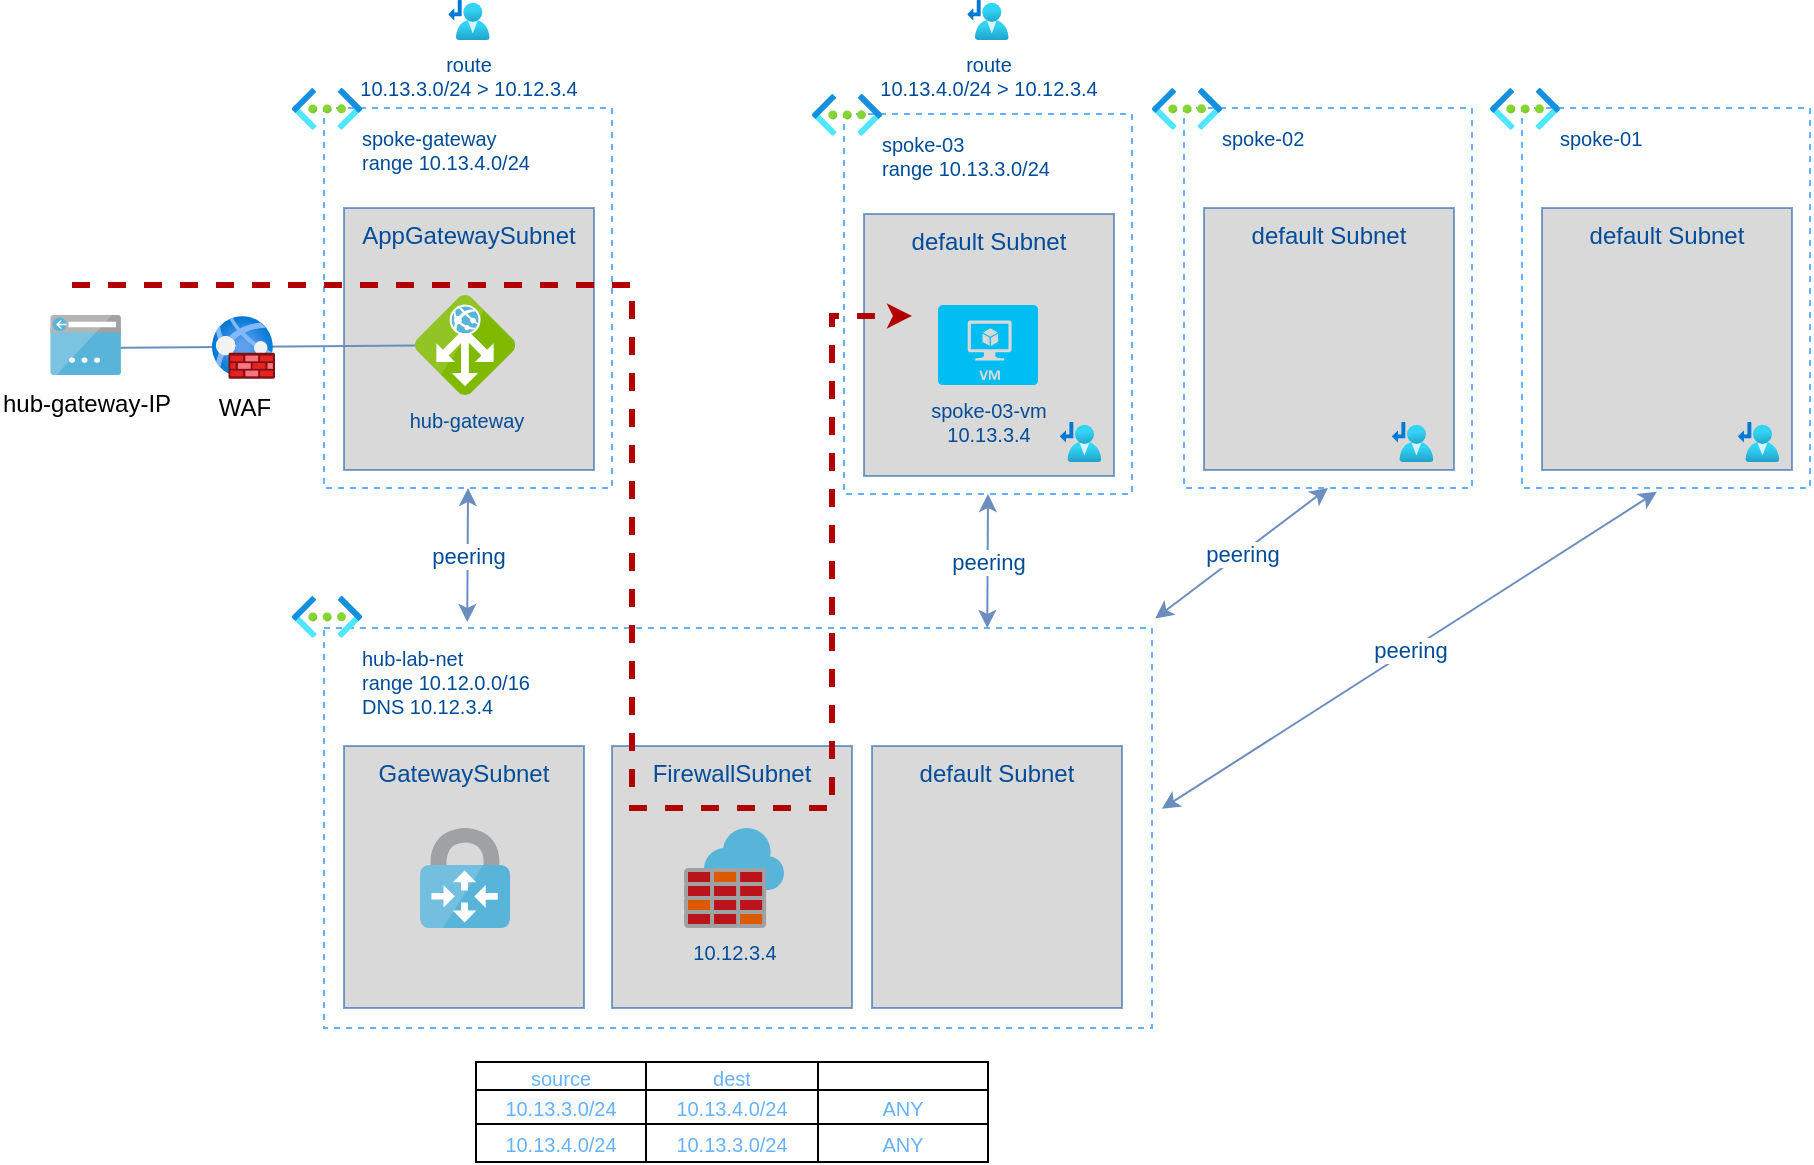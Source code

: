 <mxfile version="18.0.1" type="device"><diagram id="Q1Dzh-50pyC3wqeGpzL1" name="Page-1"><mxGraphModel dx="1146" dy="839" grid="1" gridSize="10" guides="1" tooltips="1" connect="1" arrows="1" fold="1" page="1" pageScale="1" pageWidth="827" pageHeight="1169" math="0" shadow="0"><root><mxCell id="0"/><mxCell id="1" parent="0"/><mxCell id="knR8GuFFRASQQtEmRwQT-7" value="hub-lab-net&lt;br style=&quot;font-size: 10px&quot;&gt;range 10.12.0.0/16&lt;br style=&quot;font-size: 10px&quot;&gt;DNS 10.12.3.4" style="rounded=0;whiteSpace=wrap;html=1;fillColor=none;dashed=1;align=left;verticalAlign=top;strokeColor=#66B2FF;fontColor=#004C99;spacingTop=3;spacingLeft=17;fontSize=10;" parent="1" vertex="1"><mxGeometry x="256" y="590" width="414" height="200" as="geometry"/></mxCell><mxCell id="knR8GuFFRASQQtEmRwQT-8" value="GatewaySubnet" style="rounded=0;whiteSpace=wrap;html=1;fontColor=#004C99;strokeColor=#004C99;fillColor=#B3B3B3;opacity=50;verticalAlign=top;" parent="1" vertex="1"><mxGeometry x="266" y="649" width="120" height="131" as="geometry"/></mxCell><mxCell id="knR8GuFFRASQQtEmRwQT-9" value="" style="aspect=fixed;html=1;points=[];align=center;image;fontSize=12;image=img/lib/azure2/networking/Virtual_Networks.svg;dashed=1;labelBackgroundColor=none;fontColor=#333333;strokeColor=#66B2FF;fillColor=#B3B3B3;" parent="1" vertex="1"><mxGeometry x="240" y="574" width="35" height="20.9" as="geometry"/></mxCell><mxCell id="knR8GuFFRASQQtEmRwQT-10" value="" style="sketch=0;aspect=fixed;html=1;points=[];align=center;image;fontSize=12;image=img/lib/mscae/VPN_Gateway.svg;" parent="1" vertex="1"><mxGeometry x="304" y="690" width="45" height="50" as="geometry"/></mxCell><mxCell id="knR8GuFFRASQQtEmRwQT-11" value="spoke-gateway&lt;br style=&quot;font-size: 10px&quot;&gt;range 10.13.4.0/24&lt;br&gt;" style="rounded=0;whiteSpace=wrap;html=1;fillColor=none;dashed=1;align=left;verticalAlign=top;strokeColor=#66B2FF;fontColor=#004C99;spacingTop=3;spacingLeft=17;fontSize=10;" parent="1" vertex="1"><mxGeometry x="256" y="330" width="144" height="190" as="geometry"/></mxCell><mxCell id="knR8GuFFRASQQtEmRwQT-12" value="AppGatewaySubnet" style="rounded=0;whiteSpace=wrap;html=1;fontColor=#004C99;strokeColor=#004C99;fillColor=#B3B3B3;opacity=50;verticalAlign=top;" parent="1" vertex="1"><mxGeometry x="266" y="380" width="125" height="131" as="geometry"/></mxCell><mxCell id="knR8GuFFRASQQtEmRwQT-13" value="" style="aspect=fixed;html=1;points=[];align=center;image;fontSize=12;image=img/lib/azure2/networking/Virtual_Networks.svg;dashed=1;labelBackgroundColor=none;fontColor=#333333;strokeColor=#66B2FF;fillColor=#B3B3B3;" parent="1" vertex="1"><mxGeometry x="240" y="320" width="35" height="20.9" as="geometry"/></mxCell><mxCell id="knR8GuFFRASQQtEmRwQT-14" value="FirewallSubnet" style="rounded=0;whiteSpace=wrap;html=1;fontColor=#004C99;strokeColor=#004C99;fillColor=#B3B3B3;opacity=50;verticalAlign=top;" parent="1" vertex="1"><mxGeometry x="400" y="649" width="120" height="131" as="geometry"/></mxCell><mxCell id="knR8GuFFRASQQtEmRwQT-15" value="10.12.3.4" style="sketch=0;aspect=fixed;html=1;points=[];align=center;image;fontSize=10;image=img/lib/mscae/Azure_Firewall.svg;fontColor=#004C99;labelBackgroundColor=none;" parent="1" vertex="1"><mxGeometry x="436" y="690" width="50" height="50" as="geometry"/></mxCell><mxCell id="knR8GuFFRASQQtEmRwQT-16" value="peering" style="endArrow=classic;startArrow=classic;html=1;rounded=0;fontColor=#004C99;strokeColor=#6c8ebf;fillColor=#dae8fc;entryX=0.5;entryY=1;entryDx=0;entryDy=0;exitX=0.173;exitY=-0.015;exitDx=0;exitDy=0;exitPerimeter=0;" parent="1" source="knR8GuFFRASQQtEmRwQT-7" target="knR8GuFFRASQQtEmRwQT-11" edge="1"><mxGeometry width="50" height="50" relative="1" as="geometry"><mxPoint x="328" y="580" as="sourcePoint"/><mxPoint x="330" y="570" as="targetPoint"/></mxGeometry></mxCell><mxCell id="knR8GuFFRASQQtEmRwQT-17" value="default Subnet&lt;br&gt;" style="rounded=0;whiteSpace=wrap;html=1;fontColor=#004C99;strokeColor=#004C99;fillColor=#B3B3B3;opacity=50;verticalAlign=top;" parent="1" vertex="1"><mxGeometry x="530" y="649" width="125" height="131" as="geometry"/></mxCell><mxCell id="knR8GuFFRASQQtEmRwQT-32" value="spoke-03&lt;br style=&quot;font-size: 10px&quot;&gt;range 10.13.3.0/24&lt;br&gt;" style="rounded=0;whiteSpace=wrap;html=1;fillColor=none;dashed=1;align=left;verticalAlign=top;strokeColor=#66B2FF;fontColor=#004C99;spacingTop=3;spacingLeft=17;fontSize=10;" parent="1" vertex="1"><mxGeometry x="516" y="333" width="144" height="190" as="geometry"/></mxCell><mxCell id="knR8GuFFRASQQtEmRwQT-33" value="default Subnet&lt;br&gt;" style="rounded=0;whiteSpace=wrap;html=1;fontColor=#004C99;strokeColor=#004C99;fillColor=#B3B3B3;opacity=50;verticalAlign=top;" parent="1" vertex="1"><mxGeometry x="526" y="383" width="125" height="131" as="geometry"/></mxCell><mxCell id="knR8GuFFRASQQtEmRwQT-34" value="" style="aspect=fixed;html=1;points=[];align=center;image;fontSize=12;image=img/lib/azure2/networking/Virtual_Networks.svg;dashed=1;labelBackgroundColor=none;fontColor=#333333;strokeColor=#66B2FF;fillColor=#B3B3B3;" parent="1" vertex="1"><mxGeometry x="500" y="323" width="35" height="20.9" as="geometry"/></mxCell><mxCell id="knR8GuFFRASQQtEmRwQT-35" value="peering" style="endArrow=classic;startArrow=classic;html=1;rounded=0;fontColor=#004C99;strokeColor=#6c8ebf;fillColor=#dae8fc;entryX=0.5;entryY=1;entryDx=0;entryDy=0;exitX=0.173;exitY=-0.015;exitDx=0;exitDy=0;exitPerimeter=0;" parent="1" target="knR8GuFFRASQQtEmRwQT-32" edge="1"><mxGeometry width="50" height="50" relative="1" as="geometry"><mxPoint x="587.622" y="590" as="sourcePoint"/><mxPoint x="590" y="573" as="targetPoint"/></mxGeometry></mxCell><mxCell id="knR8GuFFRASQQtEmRwQT-36" value="spoke-03-vm&lt;br style=&quot;font-size: 10px&quot;&gt;10.13.3.4" style="verticalLabelPosition=bottom;html=1;verticalAlign=top;align=center;strokeColor=none;fillColor=#00BEF2;shape=mxgraph.azure.virtual_machine;fontColor=#004C99;labelBackgroundColor=none;fontSize=10;" parent="1" vertex="1"><mxGeometry x="563" y="428.5" width="50" height="40" as="geometry"/></mxCell><mxCell id="knR8GuFFRASQQtEmRwQT-37" value="hub-gateway" style="sketch=0;aspect=fixed;html=1;points=[];align=center;image;fontSize=10;image=img/lib/mscae/Application_Gateway.svg;fontColor=#004C99;labelBackgroundColor=none;" parent="1" vertex="1"><mxGeometry x="301.5" y="423.5" width="50" height="50" as="geometry"/></mxCell><mxCell id="knR8GuFFRASQQtEmRwQT-40" value="" style="endArrow=none;startArrow=none;html=1;rounded=0;fontColor=#004C99;strokeColor=#6c8ebf;fillColor=#dae8fc;startFill=0;endFill=0;entryX=0.588;entryY=0.55;entryDx=0;entryDy=0;entryPerimeter=0;" parent="1" source="knR8GuFFRASQQtEmRwQT-37" target="knR8GuFFRASQQtEmRwQT-39" edge="1"><mxGeometry width="50" height="50" relative="1" as="geometry"><mxPoint x="337.622" y="597" as="sourcePoint"/><mxPoint x="160" y="450" as="targetPoint"/></mxGeometry></mxCell><mxCell id="knR8GuFFRASQQtEmRwQT-38" value="WAF" style="aspect=fixed;html=1;points=[];align=center;image;fontSize=12;image=img/lib/azure2/networking/Web_Application_Firewall_Policies_WAF.svg;" parent="1" vertex="1"><mxGeometry x="200" y="434" width="31.5" height="31.5" as="geometry"/></mxCell><mxCell id="knR8GuFFRASQQtEmRwQT-39" value="hub-gateway-IP" style="sketch=0;aspect=fixed;html=1;points=[];align=center;image;fontSize=12;image=img/lib/mscae/App_Service_IPAddress.svg;" parent="1" vertex="1"><mxGeometry x="119" y="433.5" width="35.71" height="30" as="geometry"/></mxCell><mxCell id="knR8GuFFRASQQtEmRwQT-41" value="spoke-02" style="rounded=0;whiteSpace=wrap;html=1;fillColor=none;dashed=1;align=left;verticalAlign=top;strokeColor=#66B2FF;fontColor=#004C99;spacingTop=3;spacingLeft=17;fontSize=10;" parent="1" vertex="1"><mxGeometry x="686" y="330" width="144" height="190" as="geometry"/></mxCell><mxCell id="knR8GuFFRASQQtEmRwQT-42" value="default Subnet&lt;br&gt;" style="rounded=0;whiteSpace=wrap;html=1;fontColor=#004C99;strokeColor=#004C99;fillColor=#B3B3B3;opacity=50;verticalAlign=top;" parent="1" vertex="1"><mxGeometry x="696" y="380" width="125" height="131" as="geometry"/></mxCell><mxCell id="knR8GuFFRASQQtEmRwQT-43" value="" style="aspect=fixed;html=1;points=[];align=center;image;fontSize=12;image=img/lib/azure2/networking/Virtual_Networks.svg;dashed=1;labelBackgroundColor=none;fontColor=#333333;strokeColor=#66B2FF;fillColor=#B3B3B3;" parent="1" vertex="1"><mxGeometry x="670" y="320" width="35" height="20.9" as="geometry"/></mxCell><mxCell id="knR8GuFFRASQQtEmRwQT-45" value="spoke-01" style="rounded=0;whiteSpace=wrap;html=1;fillColor=none;dashed=1;align=left;verticalAlign=top;strokeColor=#66B2FF;fontColor=#004C99;spacingTop=3;spacingLeft=17;fontSize=10;" parent="1" vertex="1"><mxGeometry x="855" y="330" width="144" height="190" as="geometry"/></mxCell><mxCell id="knR8GuFFRASQQtEmRwQT-46" value="default Subnet&lt;br&gt;" style="rounded=0;whiteSpace=wrap;html=1;fontColor=#004C99;strokeColor=#004C99;fillColor=#B3B3B3;opacity=50;verticalAlign=top;" parent="1" vertex="1"><mxGeometry x="865" y="380" width="125" height="131" as="geometry"/></mxCell><mxCell id="knR8GuFFRASQQtEmRwQT-47" value="" style="aspect=fixed;html=1;points=[];align=center;image;fontSize=12;image=img/lib/azure2/networking/Virtual_Networks.svg;dashed=1;labelBackgroundColor=none;fontColor=#333333;strokeColor=#66B2FF;fillColor=#B3B3B3;" parent="1" vertex="1"><mxGeometry x="839" y="320" width="35" height="20.9" as="geometry"/></mxCell><mxCell id="knR8GuFFRASQQtEmRwQT-48" value="peering" style="endArrow=classic;startArrow=classic;html=1;rounded=0;fontColor=#004C99;strokeColor=#6c8ebf;fillColor=#dae8fc;entryX=0.5;entryY=1;entryDx=0;entryDy=0;exitX=1.004;exitY=-0.024;exitDx=0;exitDy=0;exitPerimeter=0;" parent="1" source="knR8GuFFRASQQtEmRwQT-7" target="knR8GuFFRASQQtEmRwQT-41" edge="1"><mxGeometry width="50" height="50" relative="1" as="geometry"><mxPoint x="597.622" y="600" as="sourcePoint"/><mxPoint x="598" y="533" as="targetPoint"/></mxGeometry></mxCell><mxCell id="knR8GuFFRASQQtEmRwQT-49" value="peering" style="endArrow=classic;startArrow=classic;html=1;rounded=0;fontColor=#004C99;strokeColor=#6c8ebf;fillColor=#dae8fc;entryX=0.468;entryY=1.01;entryDx=0;entryDy=0;exitX=1.012;exitY=0.452;exitDx=0;exitDy=0;exitPerimeter=0;entryPerimeter=0;" parent="1" source="knR8GuFFRASQQtEmRwQT-7" target="knR8GuFFRASQQtEmRwQT-45" edge="1"><mxGeometry width="50" height="50" relative="1" as="geometry"><mxPoint x="681.656" y="595.2" as="sourcePoint"/><mxPoint x="768" y="530" as="targetPoint"/></mxGeometry></mxCell><mxCell id="pbMfF0r7yPU0_Td_MW9V-3" value="" style="endArrow=classic;html=1;rounded=0;edgeStyle=orthogonalEdgeStyle;entryX=0.192;entryY=0.389;entryDx=0;entryDy=0;entryPerimeter=0;fillColor=#e51400;strokeColor=#B20000;strokeWidth=3;endFill=1;endSize=3;startSize=3;dashed=1;" parent="1" target="knR8GuFFRASQQtEmRwQT-33" edge="1"><mxGeometry width="50" height="50" relative="1" as="geometry"><mxPoint x="130" y="418.5" as="sourcePoint"/><mxPoint x="470" y="380" as="targetPoint"/><Array as="points"><mxPoint x="410" y="419"/><mxPoint x="410" y="680"/><mxPoint x="510" y="680"/><mxPoint x="510" y="434"/></Array></mxGeometry></mxCell><mxCell id="qVEo6kFyEPZStXrohPYQ-1" value="route &lt;br style=&quot;font-size: 10px;&quot;&gt;10.13.3.0/24 &amp;gt; 10.12.3.4" style="aspect=fixed;html=1;points=[];align=center;image;fontSize=10;image=img/lib/azure2/networking/Route_Tables.svg;fontColor=#004C99;" vertex="1" parent="1"><mxGeometry x="318.17" y="276" width="20.65" height="20" as="geometry"/></mxCell><mxCell id="qVEo6kFyEPZStXrohPYQ-2" value="" style="aspect=fixed;html=1;points=[];align=center;image;fontSize=12;image=img/lib/azure2/networking/Route_Tables.svg;" vertex="1" parent="1"><mxGeometry x="624" y="487" width="20.65" height="20" as="geometry"/></mxCell><mxCell id="qVEo6kFyEPZStXrohPYQ-3" value="" style="aspect=fixed;html=1;points=[];align=center;image;fontSize=12;image=img/lib/azure2/networking/Route_Tables.svg;" vertex="1" parent="1"><mxGeometry x="790" y="487" width="20.65" height="20" as="geometry"/></mxCell><mxCell id="qVEo6kFyEPZStXrohPYQ-4" value="" style="aspect=fixed;html=1;points=[];align=center;image;fontSize=12;image=img/lib/azure2/networking/Route_Tables.svg;" vertex="1" parent="1"><mxGeometry x="963" y="487" width="20.65" height="20" as="geometry"/></mxCell><mxCell id="qVEo6kFyEPZStXrohPYQ-5" value="route &lt;br style=&quot;font-size: 10px;&quot;&gt;10.13.4.0/24 &amp;gt; 10.12.3.4" style="aspect=fixed;html=1;points=[];align=center;image;fontSize=10;image=img/lib/azure2/networking/Route_Tables.svg;fontColor=#004C99;" vertex="1" parent="1"><mxGeometry x="577.67" y="276" width="20.65" height="20" as="geometry"/></mxCell><mxCell id="qVEo6kFyEPZStXrohPYQ-7" value="" style="shape=table;html=1;whiteSpace=wrap;startSize=0;container=1;collapsible=0;childLayout=tableLayout;labelBackgroundColor=none;fontSize=10;fontColor=#004C99;" vertex="1" parent="1"><mxGeometry x="332" y="807" width="256" height="50" as="geometry"/></mxCell><mxCell id="qVEo6kFyEPZStXrohPYQ-8" value="" style="shape=tableRow;horizontal=0;startSize=0;swimlaneHead=0;swimlaneBody=0;top=0;left=0;bottom=0;right=0;collapsible=0;dropTarget=0;fillColor=none;points=[[0,0.5],[1,0.5]];portConstraint=eastwest;labelBackgroundColor=none;fontSize=10;fontColor=#66B2FF;" vertex="1" parent="qVEo6kFyEPZStXrohPYQ-7"><mxGeometry width="256" height="14" as="geometry"/></mxCell><mxCell id="qVEo6kFyEPZStXrohPYQ-9" value="source" style="shape=partialRectangle;html=1;whiteSpace=wrap;connectable=0;fillColor=none;top=0;left=0;bottom=0;right=0;overflow=hidden;labelBackgroundColor=none;fontSize=10;fontColor=#66B2FF;" vertex="1" parent="qVEo6kFyEPZStXrohPYQ-8"><mxGeometry width="85" height="14" as="geometry"><mxRectangle width="85" height="14" as="alternateBounds"/></mxGeometry></mxCell><mxCell id="qVEo6kFyEPZStXrohPYQ-10" value="dest" style="shape=partialRectangle;html=1;whiteSpace=wrap;connectable=0;fillColor=none;top=0;left=0;bottom=0;right=0;overflow=hidden;labelBackgroundColor=none;fontSize=10;fontColor=#66B2FF;" vertex="1" parent="qVEo6kFyEPZStXrohPYQ-8"><mxGeometry x="85" width="86" height="14" as="geometry"><mxRectangle width="86" height="14" as="alternateBounds"/></mxGeometry></mxCell><mxCell id="qVEo6kFyEPZStXrohPYQ-11" value="" style="shape=partialRectangle;html=1;whiteSpace=wrap;connectable=0;fillColor=none;top=0;left=0;bottom=0;right=0;overflow=hidden;labelBackgroundColor=none;fontSize=10;fontColor=#66B2FF;" vertex="1" parent="qVEo6kFyEPZStXrohPYQ-8"><mxGeometry x="171" width="85" height="14" as="geometry"><mxRectangle width="85" height="14" as="alternateBounds"/></mxGeometry></mxCell><mxCell id="qVEo6kFyEPZStXrohPYQ-12" value="" style="shape=tableRow;horizontal=0;startSize=0;swimlaneHead=0;swimlaneBody=0;top=0;left=0;bottom=0;right=0;collapsible=0;dropTarget=0;fillColor=none;points=[[0,0.5],[1,0.5]];portConstraint=eastwest;labelBackgroundColor=none;fontSize=10;fontColor=#66B2FF;" vertex="1" parent="qVEo6kFyEPZStXrohPYQ-7"><mxGeometry y="14" width="256" height="17" as="geometry"/></mxCell><mxCell id="qVEo6kFyEPZStXrohPYQ-13" value="&lt;span style=&quot;color: rgb(102 , 178 , 255) ; font-family: &amp;quot;helvetica&amp;quot; ; font-size: 10px ; font-style: normal ; font-weight: 400 ; letter-spacing: normal ; text-align: center ; text-indent: 0px ; text-transform: none ; word-spacing: 0px ; background-color: rgb(248 , 249 , 250) ; display: inline ; float: none&quot;&gt;10.13.3.0/24&lt;/span&gt;" style="shape=partialRectangle;html=1;whiteSpace=wrap;connectable=0;fillColor=none;top=0;left=0;bottom=0;right=0;overflow=hidden;labelBackgroundColor=none;fontSize=10;fontColor=#66B2FF;" vertex="1" parent="qVEo6kFyEPZStXrohPYQ-12"><mxGeometry width="85" height="17" as="geometry"><mxRectangle width="85" height="17" as="alternateBounds"/></mxGeometry></mxCell><mxCell id="qVEo6kFyEPZStXrohPYQ-14" value="&lt;span&gt;10.13.4.0/24&lt;/span&gt;" style="shape=partialRectangle;html=1;whiteSpace=wrap;connectable=0;fillColor=none;top=0;left=0;bottom=0;right=0;overflow=hidden;labelBackgroundColor=none;fontSize=10;fontColor=#66B2FF;" vertex="1" parent="qVEo6kFyEPZStXrohPYQ-12"><mxGeometry x="85" width="86" height="17" as="geometry"><mxRectangle width="86" height="17" as="alternateBounds"/></mxGeometry></mxCell><mxCell id="qVEo6kFyEPZStXrohPYQ-15" value="ANY" style="shape=partialRectangle;html=1;whiteSpace=wrap;connectable=0;fillColor=none;top=0;left=0;bottom=0;right=0;overflow=hidden;labelBackgroundColor=none;fontSize=10;fontColor=#66B2FF;" vertex="1" parent="qVEo6kFyEPZStXrohPYQ-12"><mxGeometry x="171" width="85" height="17" as="geometry"><mxRectangle width="85" height="17" as="alternateBounds"/></mxGeometry></mxCell><mxCell id="qVEo6kFyEPZStXrohPYQ-16" value="" style="shape=tableRow;horizontal=0;startSize=0;swimlaneHead=0;swimlaneBody=0;top=0;left=0;bottom=0;right=0;collapsible=0;dropTarget=0;fillColor=none;points=[[0,0.5],[1,0.5]];portConstraint=eastwest;labelBackgroundColor=none;fontSize=10;fontColor=#66B2FF;" vertex="1" parent="qVEo6kFyEPZStXrohPYQ-7"><mxGeometry y="31" width="256" height="19" as="geometry"/></mxCell><mxCell id="qVEo6kFyEPZStXrohPYQ-17" value="&lt;span style=&quot;font-family: helvetica;&quot;&gt;10.13.4.0/24&lt;/span&gt;" style="shape=partialRectangle;html=1;whiteSpace=wrap;connectable=0;fillColor=none;top=0;left=0;bottom=0;right=0;overflow=hidden;labelBackgroundColor=none;fontSize=10;fontColor=#66B2FF;" vertex="1" parent="qVEo6kFyEPZStXrohPYQ-16"><mxGeometry width="85" height="19" as="geometry"><mxRectangle width="85" height="19" as="alternateBounds"/></mxGeometry></mxCell><mxCell id="qVEo6kFyEPZStXrohPYQ-18" value="&lt;span style=&quot;font-family: helvetica;&quot;&gt;10.13.3.0/24&lt;/span&gt;" style="shape=partialRectangle;html=1;whiteSpace=wrap;connectable=0;fillColor=none;top=0;left=0;bottom=0;right=0;overflow=hidden;labelBackgroundColor=none;fontSize=10;fontColor=#66B2FF;" vertex="1" parent="qVEo6kFyEPZStXrohPYQ-16"><mxGeometry x="85" width="86" height="19" as="geometry"><mxRectangle width="86" height="19" as="alternateBounds"/></mxGeometry></mxCell><mxCell id="qVEo6kFyEPZStXrohPYQ-19" value="ANY" style="shape=partialRectangle;html=1;whiteSpace=wrap;connectable=0;fillColor=none;top=0;left=0;bottom=0;right=0;overflow=hidden;pointerEvents=1;labelBackgroundColor=none;fontSize=10;fontColor=#66B2FF;" vertex="1" parent="qVEo6kFyEPZStXrohPYQ-16"><mxGeometry x="171" width="85" height="19" as="geometry"><mxRectangle width="85" height="19" as="alternateBounds"/></mxGeometry></mxCell></root></mxGraphModel></diagram></mxfile>